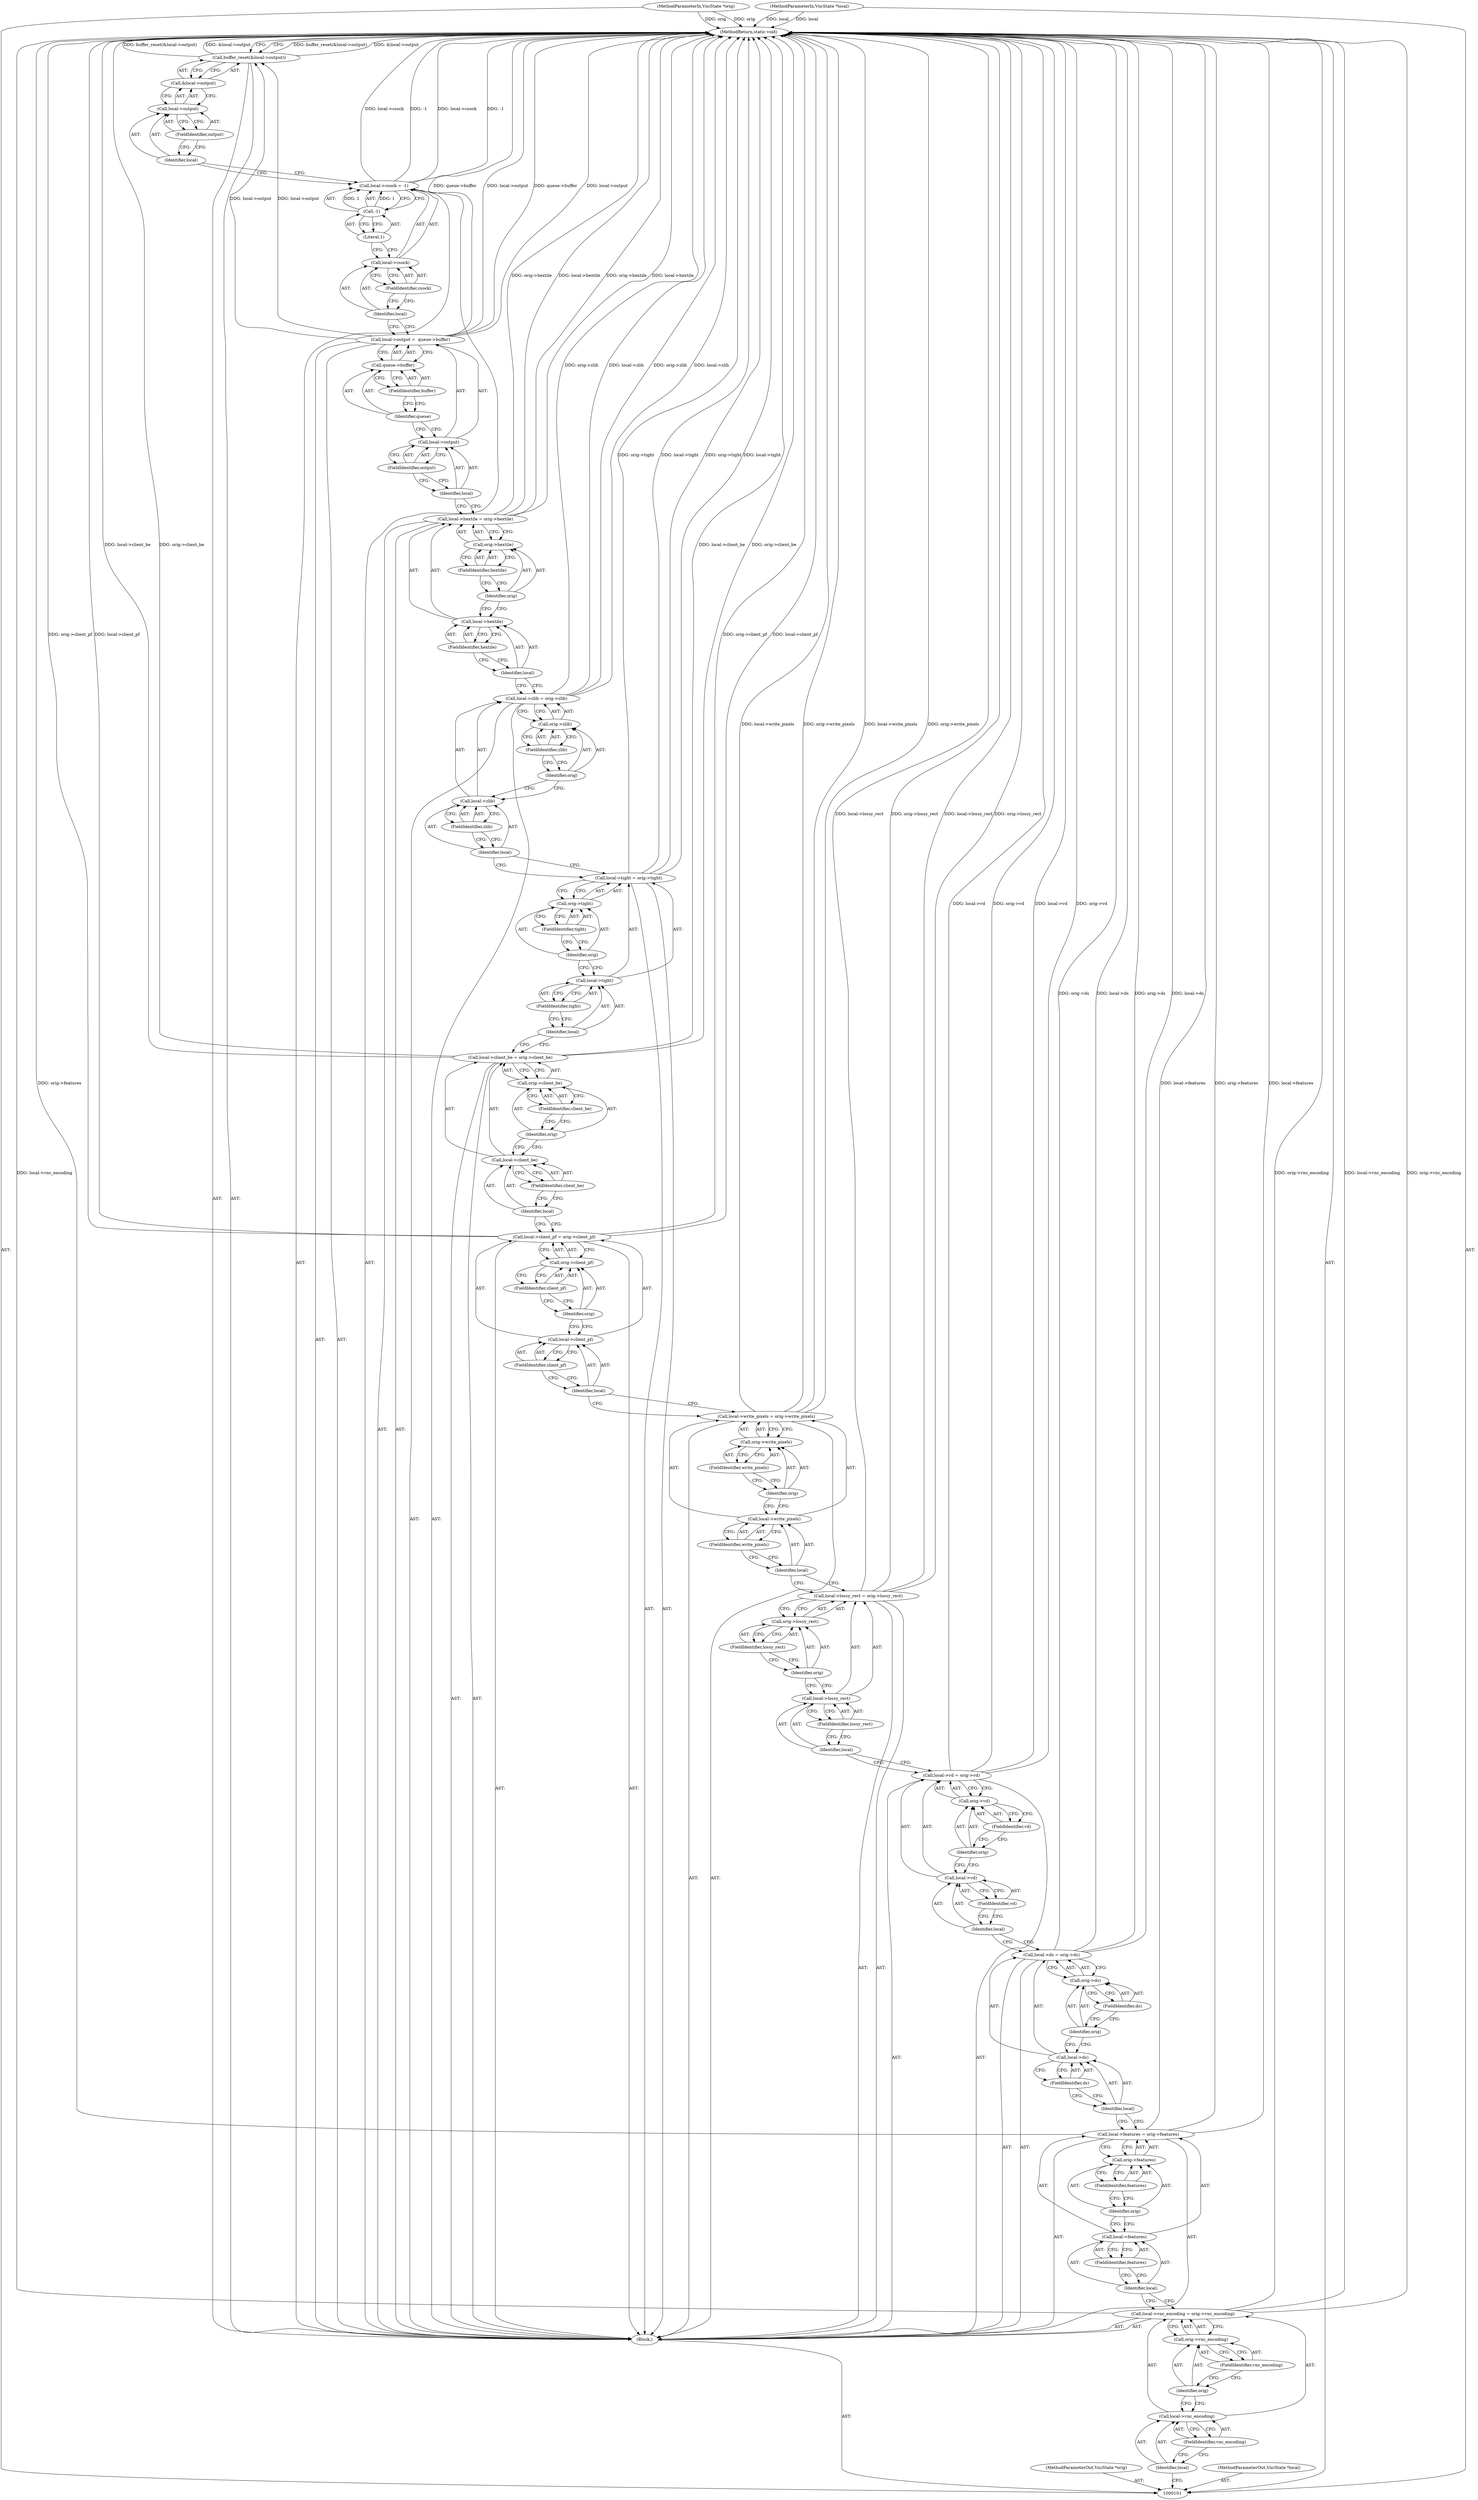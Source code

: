 digraph "0_qemu_9f64916da20eea67121d544698676295bbb105a7_9" {
"1000200" [label="(MethodReturn,static void)"];
"1000102" [label="(MethodParameterIn,VncState *orig)"];
"1000229" [label="(MethodParameterOut,VncState *orig)"];
"1000103" [label="(MethodParameterIn,VncState *local)"];
"1000230" [label="(MethodParameterOut,VncState *local)"];
"1000157" [label="(FieldIdentifier,client_be)"];
"1000158" [label="(Call,orig->client_be)"];
"1000159" [label="(Identifier,orig)"];
"1000160" [label="(FieldIdentifier,client_be)"];
"1000154" [label="(Call,local->client_be = orig->client_be)"];
"1000155" [label="(Call,local->client_be)"];
"1000156" [label="(Identifier,local)"];
"1000164" [label="(FieldIdentifier,tight)"];
"1000165" [label="(Call,orig->tight)"];
"1000166" [label="(Identifier,orig)"];
"1000167" [label="(FieldIdentifier,tight)"];
"1000161" [label="(Call,local->tight = orig->tight)"];
"1000162" [label="(Call,local->tight)"];
"1000163" [label="(Identifier,local)"];
"1000171" [label="(FieldIdentifier,zlib)"];
"1000172" [label="(Call,orig->zlib)"];
"1000173" [label="(Identifier,orig)"];
"1000174" [label="(FieldIdentifier,zlib)"];
"1000168" [label="(Call,local->zlib = orig->zlib)"];
"1000169" [label="(Call,local->zlib)"];
"1000170" [label="(Identifier,local)"];
"1000178" [label="(FieldIdentifier,hextile)"];
"1000179" [label="(Call,orig->hextile)"];
"1000180" [label="(Identifier,orig)"];
"1000181" [label="(FieldIdentifier,hextile)"];
"1000175" [label="(Call,local->hextile = orig->hextile)"];
"1000176" [label="(Call,local->hextile)"];
"1000177" [label="(Identifier,local)"];
"1000185" [label="(FieldIdentifier,output)"];
"1000186" [label="(Call,queue->buffer)"];
"1000187" [label="(Identifier,queue)"];
"1000188" [label="(FieldIdentifier,buffer)"];
"1000182" [label="(Call,local->output =  queue->buffer)"];
"1000183" [label="(Call,local->output)"];
"1000184" [label="(Identifier,local)"];
"1000192" [label="(FieldIdentifier,csock)"];
"1000193" [label="(Call,-1)"];
"1000194" [label="(Literal,1)"];
"1000189" [label="(Call,local->csock = -1)"];
"1000190" [label="(Call,local->csock)"];
"1000191" [label="(Identifier,local)"];
"1000196" [label="(Call,&local->output)"];
"1000197" [label="(Call,local->output)"];
"1000198" [label="(Identifier,local)"];
"1000199" [label="(FieldIdentifier,output)"];
"1000195" [label="(Call,buffer_reset(&local->output))"];
"1000104" [label="(Block,)"];
"1000108" [label="(FieldIdentifier,vnc_encoding)"];
"1000109" [label="(Call,orig->vnc_encoding)"];
"1000110" [label="(Identifier,orig)"];
"1000111" [label="(FieldIdentifier,vnc_encoding)"];
"1000105" [label="(Call,local->vnc_encoding = orig->vnc_encoding)"];
"1000106" [label="(Call,local->vnc_encoding)"];
"1000107" [label="(Identifier,local)"];
"1000115" [label="(FieldIdentifier,features)"];
"1000116" [label="(Call,orig->features)"];
"1000117" [label="(Identifier,orig)"];
"1000118" [label="(FieldIdentifier,features)"];
"1000112" [label="(Call,local->features = orig->features)"];
"1000113" [label="(Call,local->features)"];
"1000114" [label="(Identifier,local)"];
"1000122" [label="(FieldIdentifier,ds)"];
"1000123" [label="(Call,orig->ds)"];
"1000124" [label="(Identifier,orig)"];
"1000125" [label="(FieldIdentifier,ds)"];
"1000119" [label="(Call,local->ds = orig->ds)"];
"1000120" [label="(Call,local->ds)"];
"1000121" [label="(Identifier,local)"];
"1000129" [label="(FieldIdentifier,vd)"];
"1000130" [label="(Call,orig->vd)"];
"1000131" [label="(Identifier,orig)"];
"1000132" [label="(FieldIdentifier,vd)"];
"1000126" [label="(Call,local->vd = orig->vd)"];
"1000127" [label="(Call,local->vd)"];
"1000128" [label="(Identifier,local)"];
"1000136" [label="(FieldIdentifier,lossy_rect)"];
"1000137" [label="(Call,orig->lossy_rect)"];
"1000138" [label="(Identifier,orig)"];
"1000139" [label="(FieldIdentifier,lossy_rect)"];
"1000133" [label="(Call,local->lossy_rect = orig->lossy_rect)"];
"1000134" [label="(Call,local->lossy_rect)"];
"1000135" [label="(Identifier,local)"];
"1000143" [label="(FieldIdentifier,write_pixels)"];
"1000144" [label="(Call,orig->write_pixels)"];
"1000145" [label="(Identifier,orig)"];
"1000146" [label="(FieldIdentifier,write_pixels)"];
"1000140" [label="(Call,local->write_pixels = orig->write_pixels)"];
"1000141" [label="(Call,local->write_pixels)"];
"1000142" [label="(Identifier,local)"];
"1000150" [label="(FieldIdentifier,client_pf)"];
"1000151" [label="(Call,orig->client_pf)"];
"1000152" [label="(Identifier,orig)"];
"1000153" [label="(FieldIdentifier,client_pf)"];
"1000147" [label="(Call,local->client_pf = orig->client_pf)"];
"1000148" [label="(Call,local->client_pf)"];
"1000149" [label="(Identifier,local)"];
"1000200" -> "1000101"  [label="AST: "];
"1000200" -> "1000195"  [label="CFG: "];
"1000168" -> "1000200"  [label="DDG: orig->zlib"];
"1000168" -> "1000200"  [label="DDG: local->zlib"];
"1000147" -> "1000200"  [label="DDG: orig->client_pf"];
"1000147" -> "1000200"  [label="DDG: local->client_pf"];
"1000175" -> "1000200"  [label="DDG: orig->hextile"];
"1000175" -> "1000200"  [label="DDG: local->hextile"];
"1000126" -> "1000200"  [label="DDG: local->vd"];
"1000126" -> "1000200"  [label="DDG: orig->vd"];
"1000161" -> "1000200"  [label="DDG: orig->tight"];
"1000161" -> "1000200"  [label="DDG: local->tight"];
"1000182" -> "1000200"  [label="DDG: queue->buffer"];
"1000182" -> "1000200"  [label="DDG: local->output"];
"1000189" -> "1000200"  [label="DDG: local->csock"];
"1000189" -> "1000200"  [label="DDG: -1"];
"1000119" -> "1000200"  [label="DDG: orig->ds"];
"1000119" -> "1000200"  [label="DDG: local->ds"];
"1000140" -> "1000200"  [label="DDG: local->write_pixels"];
"1000140" -> "1000200"  [label="DDG: orig->write_pixels"];
"1000195" -> "1000200"  [label="DDG: buffer_reset(&local->output)"];
"1000195" -> "1000200"  [label="DDG: &local->output"];
"1000154" -> "1000200"  [label="DDG: local->client_be"];
"1000154" -> "1000200"  [label="DDG: orig->client_be"];
"1000133" -> "1000200"  [label="DDG: local->lossy_rect"];
"1000133" -> "1000200"  [label="DDG: orig->lossy_rect"];
"1000103" -> "1000200"  [label="DDG: local"];
"1000102" -> "1000200"  [label="DDG: orig"];
"1000112" -> "1000200"  [label="DDG: local->features"];
"1000112" -> "1000200"  [label="DDG: orig->features"];
"1000105" -> "1000200"  [label="DDG: local->vnc_encoding"];
"1000105" -> "1000200"  [label="DDG: orig->vnc_encoding"];
"1000102" -> "1000101"  [label="AST: "];
"1000102" -> "1000200"  [label="DDG: orig"];
"1000229" -> "1000101"  [label="AST: "];
"1000103" -> "1000101"  [label="AST: "];
"1000103" -> "1000200"  [label="DDG: local"];
"1000230" -> "1000101"  [label="AST: "];
"1000157" -> "1000155"  [label="AST: "];
"1000157" -> "1000156"  [label="CFG: "];
"1000155" -> "1000157"  [label="CFG: "];
"1000158" -> "1000154"  [label="AST: "];
"1000158" -> "1000160"  [label="CFG: "];
"1000159" -> "1000158"  [label="AST: "];
"1000160" -> "1000158"  [label="AST: "];
"1000154" -> "1000158"  [label="CFG: "];
"1000159" -> "1000158"  [label="AST: "];
"1000159" -> "1000155"  [label="CFG: "];
"1000160" -> "1000159"  [label="CFG: "];
"1000160" -> "1000158"  [label="AST: "];
"1000160" -> "1000159"  [label="CFG: "];
"1000158" -> "1000160"  [label="CFG: "];
"1000154" -> "1000104"  [label="AST: "];
"1000154" -> "1000158"  [label="CFG: "];
"1000155" -> "1000154"  [label="AST: "];
"1000158" -> "1000154"  [label="AST: "];
"1000163" -> "1000154"  [label="CFG: "];
"1000154" -> "1000200"  [label="DDG: local->client_be"];
"1000154" -> "1000200"  [label="DDG: orig->client_be"];
"1000155" -> "1000154"  [label="AST: "];
"1000155" -> "1000157"  [label="CFG: "];
"1000156" -> "1000155"  [label="AST: "];
"1000157" -> "1000155"  [label="AST: "];
"1000159" -> "1000155"  [label="CFG: "];
"1000156" -> "1000155"  [label="AST: "];
"1000156" -> "1000147"  [label="CFG: "];
"1000157" -> "1000156"  [label="CFG: "];
"1000164" -> "1000162"  [label="AST: "];
"1000164" -> "1000163"  [label="CFG: "];
"1000162" -> "1000164"  [label="CFG: "];
"1000165" -> "1000161"  [label="AST: "];
"1000165" -> "1000167"  [label="CFG: "];
"1000166" -> "1000165"  [label="AST: "];
"1000167" -> "1000165"  [label="AST: "];
"1000161" -> "1000165"  [label="CFG: "];
"1000166" -> "1000165"  [label="AST: "];
"1000166" -> "1000162"  [label="CFG: "];
"1000167" -> "1000166"  [label="CFG: "];
"1000167" -> "1000165"  [label="AST: "];
"1000167" -> "1000166"  [label="CFG: "];
"1000165" -> "1000167"  [label="CFG: "];
"1000161" -> "1000104"  [label="AST: "];
"1000161" -> "1000165"  [label="CFG: "];
"1000162" -> "1000161"  [label="AST: "];
"1000165" -> "1000161"  [label="AST: "];
"1000170" -> "1000161"  [label="CFG: "];
"1000161" -> "1000200"  [label="DDG: orig->tight"];
"1000161" -> "1000200"  [label="DDG: local->tight"];
"1000162" -> "1000161"  [label="AST: "];
"1000162" -> "1000164"  [label="CFG: "];
"1000163" -> "1000162"  [label="AST: "];
"1000164" -> "1000162"  [label="AST: "];
"1000166" -> "1000162"  [label="CFG: "];
"1000163" -> "1000162"  [label="AST: "];
"1000163" -> "1000154"  [label="CFG: "];
"1000164" -> "1000163"  [label="CFG: "];
"1000171" -> "1000169"  [label="AST: "];
"1000171" -> "1000170"  [label="CFG: "];
"1000169" -> "1000171"  [label="CFG: "];
"1000172" -> "1000168"  [label="AST: "];
"1000172" -> "1000174"  [label="CFG: "];
"1000173" -> "1000172"  [label="AST: "];
"1000174" -> "1000172"  [label="AST: "];
"1000168" -> "1000172"  [label="CFG: "];
"1000173" -> "1000172"  [label="AST: "];
"1000173" -> "1000169"  [label="CFG: "];
"1000174" -> "1000173"  [label="CFG: "];
"1000174" -> "1000172"  [label="AST: "];
"1000174" -> "1000173"  [label="CFG: "];
"1000172" -> "1000174"  [label="CFG: "];
"1000168" -> "1000104"  [label="AST: "];
"1000168" -> "1000172"  [label="CFG: "];
"1000169" -> "1000168"  [label="AST: "];
"1000172" -> "1000168"  [label="AST: "];
"1000177" -> "1000168"  [label="CFG: "];
"1000168" -> "1000200"  [label="DDG: orig->zlib"];
"1000168" -> "1000200"  [label="DDG: local->zlib"];
"1000169" -> "1000168"  [label="AST: "];
"1000169" -> "1000171"  [label="CFG: "];
"1000170" -> "1000169"  [label="AST: "];
"1000171" -> "1000169"  [label="AST: "];
"1000173" -> "1000169"  [label="CFG: "];
"1000170" -> "1000169"  [label="AST: "];
"1000170" -> "1000161"  [label="CFG: "];
"1000171" -> "1000170"  [label="CFG: "];
"1000178" -> "1000176"  [label="AST: "];
"1000178" -> "1000177"  [label="CFG: "];
"1000176" -> "1000178"  [label="CFG: "];
"1000179" -> "1000175"  [label="AST: "];
"1000179" -> "1000181"  [label="CFG: "];
"1000180" -> "1000179"  [label="AST: "];
"1000181" -> "1000179"  [label="AST: "];
"1000175" -> "1000179"  [label="CFG: "];
"1000180" -> "1000179"  [label="AST: "];
"1000180" -> "1000176"  [label="CFG: "];
"1000181" -> "1000180"  [label="CFG: "];
"1000181" -> "1000179"  [label="AST: "];
"1000181" -> "1000180"  [label="CFG: "];
"1000179" -> "1000181"  [label="CFG: "];
"1000175" -> "1000104"  [label="AST: "];
"1000175" -> "1000179"  [label="CFG: "];
"1000176" -> "1000175"  [label="AST: "];
"1000179" -> "1000175"  [label="AST: "];
"1000184" -> "1000175"  [label="CFG: "];
"1000175" -> "1000200"  [label="DDG: orig->hextile"];
"1000175" -> "1000200"  [label="DDG: local->hextile"];
"1000176" -> "1000175"  [label="AST: "];
"1000176" -> "1000178"  [label="CFG: "];
"1000177" -> "1000176"  [label="AST: "];
"1000178" -> "1000176"  [label="AST: "];
"1000180" -> "1000176"  [label="CFG: "];
"1000177" -> "1000176"  [label="AST: "];
"1000177" -> "1000168"  [label="CFG: "];
"1000178" -> "1000177"  [label="CFG: "];
"1000185" -> "1000183"  [label="AST: "];
"1000185" -> "1000184"  [label="CFG: "];
"1000183" -> "1000185"  [label="CFG: "];
"1000186" -> "1000182"  [label="AST: "];
"1000186" -> "1000188"  [label="CFG: "];
"1000187" -> "1000186"  [label="AST: "];
"1000188" -> "1000186"  [label="AST: "];
"1000182" -> "1000186"  [label="CFG: "];
"1000187" -> "1000186"  [label="AST: "];
"1000187" -> "1000183"  [label="CFG: "];
"1000188" -> "1000187"  [label="CFG: "];
"1000188" -> "1000186"  [label="AST: "];
"1000188" -> "1000187"  [label="CFG: "];
"1000186" -> "1000188"  [label="CFG: "];
"1000182" -> "1000104"  [label="AST: "];
"1000182" -> "1000186"  [label="CFG: "];
"1000183" -> "1000182"  [label="AST: "];
"1000186" -> "1000182"  [label="AST: "];
"1000191" -> "1000182"  [label="CFG: "];
"1000182" -> "1000200"  [label="DDG: queue->buffer"];
"1000182" -> "1000200"  [label="DDG: local->output"];
"1000182" -> "1000195"  [label="DDG: local->output"];
"1000183" -> "1000182"  [label="AST: "];
"1000183" -> "1000185"  [label="CFG: "];
"1000184" -> "1000183"  [label="AST: "];
"1000185" -> "1000183"  [label="AST: "];
"1000187" -> "1000183"  [label="CFG: "];
"1000184" -> "1000183"  [label="AST: "];
"1000184" -> "1000175"  [label="CFG: "];
"1000185" -> "1000184"  [label="CFG: "];
"1000192" -> "1000190"  [label="AST: "];
"1000192" -> "1000191"  [label="CFG: "];
"1000190" -> "1000192"  [label="CFG: "];
"1000193" -> "1000189"  [label="AST: "];
"1000193" -> "1000194"  [label="CFG: "];
"1000194" -> "1000193"  [label="AST: "];
"1000189" -> "1000193"  [label="CFG: "];
"1000193" -> "1000189"  [label="DDG: 1"];
"1000194" -> "1000193"  [label="AST: "];
"1000194" -> "1000190"  [label="CFG: "];
"1000193" -> "1000194"  [label="CFG: "];
"1000189" -> "1000104"  [label="AST: "];
"1000189" -> "1000193"  [label="CFG: "];
"1000190" -> "1000189"  [label="AST: "];
"1000193" -> "1000189"  [label="AST: "];
"1000198" -> "1000189"  [label="CFG: "];
"1000189" -> "1000200"  [label="DDG: local->csock"];
"1000189" -> "1000200"  [label="DDG: -1"];
"1000193" -> "1000189"  [label="DDG: 1"];
"1000190" -> "1000189"  [label="AST: "];
"1000190" -> "1000192"  [label="CFG: "];
"1000191" -> "1000190"  [label="AST: "];
"1000192" -> "1000190"  [label="AST: "];
"1000194" -> "1000190"  [label="CFG: "];
"1000191" -> "1000190"  [label="AST: "];
"1000191" -> "1000182"  [label="CFG: "];
"1000192" -> "1000191"  [label="CFG: "];
"1000196" -> "1000195"  [label="AST: "];
"1000196" -> "1000197"  [label="CFG: "];
"1000197" -> "1000196"  [label="AST: "];
"1000195" -> "1000196"  [label="CFG: "];
"1000197" -> "1000196"  [label="AST: "];
"1000197" -> "1000199"  [label="CFG: "];
"1000198" -> "1000197"  [label="AST: "];
"1000199" -> "1000197"  [label="AST: "];
"1000196" -> "1000197"  [label="CFG: "];
"1000198" -> "1000197"  [label="AST: "];
"1000198" -> "1000189"  [label="CFG: "];
"1000199" -> "1000198"  [label="CFG: "];
"1000199" -> "1000197"  [label="AST: "];
"1000199" -> "1000198"  [label="CFG: "];
"1000197" -> "1000199"  [label="CFG: "];
"1000195" -> "1000104"  [label="AST: "];
"1000195" -> "1000196"  [label="CFG: "];
"1000196" -> "1000195"  [label="AST: "];
"1000200" -> "1000195"  [label="CFG: "];
"1000195" -> "1000200"  [label="DDG: buffer_reset(&local->output)"];
"1000195" -> "1000200"  [label="DDG: &local->output"];
"1000182" -> "1000195"  [label="DDG: local->output"];
"1000104" -> "1000101"  [label="AST: "];
"1000105" -> "1000104"  [label="AST: "];
"1000112" -> "1000104"  [label="AST: "];
"1000119" -> "1000104"  [label="AST: "];
"1000126" -> "1000104"  [label="AST: "];
"1000133" -> "1000104"  [label="AST: "];
"1000140" -> "1000104"  [label="AST: "];
"1000147" -> "1000104"  [label="AST: "];
"1000154" -> "1000104"  [label="AST: "];
"1000161" -> "1000104"  [label="AST: "];
"1000168" -> "1000104"  [label="AST: "];
"1000175" -> "1000104"  [label="AST: "];
"1000182" -> "1000104"  [label="AST: "];
"1000189" -> "1000104"  [label="AST: "];
"1000195" -> "1000104"  [label="AST: "];
"1000108" -> "1000106"  [label="AST: "];
"1000108" -> "1000107"  [label="CFG: "];
"1000106" -> "1000108"  [label="CFG: "];
"1000109" -> "1000105"  [label="AST: "];
"1000109" -> "1000111"  [label="CFG: "];
"1000110" -> "1000109"  [label="AST: "];
"1000111" -> "1000109"  [label="AST: "];
"1000105" -> "1000109"  [label="CFG: "];
"1000110" -> "1000109"  [label="AST: "];
"1000110" -> "1000106"  [label="CFG: "];
"1000111" -> "1000110"  [label="CFG: "];
"1000111" -> "1000109"  [label="AST: "];
"1000111" -> "1000110"  [label="CFG: "];
"1000109" -> "1000111"  [label="CFG: "];
"1000105" -> "1000104"  [label="AST: "];
"1000105" -> "1000109"  [label="CFG: "];
"1000106" -> "1000105"  [label="AST: "];
"1000109" -> "1000105"  [label="AST: "];
"1000114" -> "1000105"  [label="CFG: "];
"1000105" -> "1000200"  [label="DDG: local->vnc_encoding"];
"1000105" -> "1000200"  [label="DDG: orig->vnc_encoding"];
"1000106" -> "1000105"  [label="AST: "];
"1000106" -> "1000108"  [label="CFG: "];
"1000107" -> "1000106"  [label="AST: "];
"1000108" -> "1000106"  [label="AST: "];
"1000110" -> "1000106"  [label="CFG: "];
"1000107" -> "1000106"  [label="AST: "];
"1000107" -> "1000101"  [label="CFG: "];
"1000108" -> "1000107"  [label="CFG: "];
"1000115" -> "1000113"  [label="AST: "];
"1000115" -> "1000114"  [label="CFG: "];
"1000113" -> "1000115"  [label="CFG: "];
"1000116" -> "1000112"  [label="AST: "];
"1000116" -> "1000118"  [label="CFG: "];
"1000117" -> "1000116"  [label="AST: "];
"1000118" -> "1000116"  [label="AST: "];
"1000112" -> "1000116"  [label="CFG: "];
"1000117" -> "1000116"  [label="AST: "];
"1000117" -> "1000113"  [label="CFG: "];
"1000118" -> "1000117"  [label="CFG: "];
"1000118" -> "1000116"  [label="AST: "];
"1000118" -> "1000117"  [label="CFG: "];
"1000116" -> "1000118"  [label="CFG: "];
"1000112" -> "1000104"  [label="AST: "];
"1000112" -> "1000116"  [label="CFG: "];
"1000113" -> "1000112"  [label="AST: "];
"1000116" -> "1000112"  [label="AST: "];
"1000121" -> "1000112"  [label="CFG: "];
"1000112" -> "1000200"  [label="DDG: local->features"];
"1000112" -> "1000200"  [label="DDG: orig->features"];
"1000113" -> "1000112"  [label="AST: "];
"1000113" -> "1000115"  [label="CFG: "];
"1000114" -> "1000113"  [label="AST: "];
"1000115" -> "1000113"  [label="AST: "];
"1000117" -> "1000113"  [label="CFG: "];
"1000114" -> "1000113"  [label="AST: "];
"1000114" -> "1000105"  [label="CFG: "];
"1000115" -> "1000114"  [label="CFG: "];
"1000122" -> "1000120"  [label="AST: "];
"1000122" -> "1000121"  [label="CFG: "];
"1000120" -> "1000122"  [label="CFG: "];
"1000123" -> "1000119"  [label="AST: "];
"1000123" -> "1000125"  [label="CFG: "];
"1000124" -> "1000123"  [label="AST: "];
"1000125" -> "1000123"  [label="AST: "];
"1000119" -> "1000123"  [label="CFG: "];
"1000124" -> "1000123"  [label="AST: "];
"1000124" -> "1000120"  [label="CFG: "];
"1000125" -> "1000124"  [label="CFG: "];
"1000125" -> "1000123"  [label="AST: "];
"1000125" -> "1000124"  [label="CFG: "];
"1000123" -> "1000125"  [label="CFG: "];
"1000119" -> "1000104"  [label="AST: "];
"1000119" -> "1000123"  [label="CFG: "];
"1000120" -> "1000119"  [label="AST: "];
"1000123" -> "1000119"  [label="AST: "];
"1000128" -> "1000119"  [label="CFG: "];
"1000119" -> "1000200"  [label="DDG: orig->ds"];
"1000119" -> "1000200"  [label="DDG: local->ds"];
"1000120" -> "1000119"  [label="AST: "];
"1000120" -> "1000122"  [label="CFG: "];
"1000121" -> "1000120"  [label="AST: "];
"1000122" -> "1000120"  [label="AST: "];
"1000124" -> "1000120"  [label="CFG: "];
"1000121" -> "1000120"  [label="AST: "];
"1000121" -> "1000112"  [label="CFG: "];
"1000122" -> "1000121"  [label="CFG: "];
"1000129" -> "1000127"  [label="AST: "];
"1000129" -> "1000128"  [label="CFG: "];
"1000127" -> "1000129"  [label="CFG: "];
"1000130" -> "1000126"  [label="AST: "];
"1000130" -> "1000132"  [label="CFG: "];
"1000131" -> "1000130"  [label="AST: "];
"1000132" -> "1000130"  [label="AST: "];
"1000126" -> "1000130"  [label="CFG: "];
"1000131" -> "1000130"  [label="AST: "];
"1000131" -> "1000127"  [label="CFG: "];
"1000132" -> "1000131"  [label="CFG: "];
"1000132" -> "1000130"  [label="AST: "];
"1000132" -> "1000131"  [label="CFG: "];
"1000130" -> "1000132"  [label="CFG: "];
"1000126" -> "1000104"  [label="AST: "];
"1000126" -> "1000130"  [label="CFG: "];
"1000127" -> "1000126"  [label="AST: "];
"1000130" -> "1000126"  [label="AST: "];
"1000135" -> "1000126"  [label="CFG: "];
"1000126" -> "1000200"  [label="DDG: local->vd"];
"1000126" -> "1000200"  [label="DDG: orig->vd"];
"1000127" -> "1000126"  [label="AST: "];
"1000127" -> "1000129"  [label="CFG: "];
"1000128" -> "1000127"  [label="AST: "];
"1000129" -> "1000127"  [label="AST: "];
"1000131" -> "1000127"  [label="CFG: "];
"1000128" -> "1000127"  [label="AST: "];
"1000128" -> "1000119"  [label="CFG: "];
"1000129" -> "1000128"  [label="CFG: "];
"1000136" -> "1000134"  [label="AST: "];
"1000136" -> "1000135"  [label="CFG: "];
"1000134" -> "1000136"  [label="CFG: "];
"1000137" -> "1000133"  [label="AST: "];
"1000137" -> "1000139"  [label="CFG: "];
"1000138" -> "1000137"  [label="AST: "];
"1000139" -> "1000137"  [label="AST: "];
"1000133" -> "1000137"  [label="CFG: "];
"1000138" -> "1000137"  [label="AST: "];
"1000138" -> "1000134"  [label="CFG: "];
"1000139" -> "1000138"  [label="CFG: "];
"1000139" -> "1000137"  [label="AST: "];
"1000139" -> "1000138"  [label="CFG: "];
"1000137" -> "1000139"  [label="CFG: "];
"1000133" -> "1000104"  [label="AST: "];
"1000133" -> "1000137"  [label="CFG: "];
"1000134" -> "1000133"  [label="AST: "];
"1000137" -> "1000133"  [label="AST: "];
"1000142" -> "1000133"  [label="CFG: "];
"1000133" -> "1000200"  [label="DDG: local->lossy_rect"];
"1000133" -> "1000200"  [label="DDG: orig->lossy_rect"];
"1000134" -> "1000133"  [label="AST: "];
"1000134" -> "1000136"  [label="CFG: "];
"1000135" -> "1000134"  [label="AST: "];
"1000136" -> "1000134"  [label="AST: "];
"1000138" -> "1000134"  [label="CFG: "];
"1000135" -> "1000134"  [label="AST: "];
"1000135" -> "1000126"  [label="CFG: "];
"1000136" -> "1000135"  [label="CFG: "];
"1000143" -> "1000141"  [label="AST: "];
"1000143" -> "1000142"  [label="CFG: "];
"1000141" -> "1000143"  [label="CFG: "];
"1000144" -> "1000140"  [label="AST: "];
"1000144" -> "1000146"  [label="CFG: "];
"1000145" -> "1000144"  [label="AST: "];
"1000146" -> "1000144"  [label="AST: "];
"1000140" -> "1000144"  [label="CFG: "];
"1000145" -> "1000144"  [label="AST: "];
"1000145" -> "1000141"  [label="CFG: "];
"1000146" -> "1000145"  [label="CFG: "];
"1000146" -> "1000144"  [label="AST: "];
"1000146" -> "1000145"  [label="CFG: "];
"1000144" -> "1000146"  [label="CFG: "];
"1000140" -> "1000104"  [label="AST: "];
"1000140" -> "1000144"  [label="CFG: "];
"1000141" -> "1000140"  [label="AST: "];
"1000144" -> "1000140"  [label="AST: "];
"1000149" -> "1000140"  [label="CFG: "];
"1000140" -> "1000200"  [label="DDG: local->write_pixels"];
"1000140" -> "1000200"  [label="DDG: orig->write_pixels"];
"1000141" -> "1000140"  [label="AST: "];
"1000141" -> "1000143"  [label="CFG: "];
"1000142" -> "1000141"  [label="AST: "];
"1000143" -> "1000141"  [label="AST: "];
"1000145" -> "1000141"  [label="CFG: "];
"1000142" -> "1000141"  [label="AST: "];
"1000142" -> "1000133"  [label="CFG: "];
"1000143" -> "1000142"  [label="CFG: "];
"1000150" -> "1000148"  [label="AST: "];
"1000150" -> "1000149"  [label="CFG: "];
"1000148" -> "1000150"  [label="CFG: "];
"1000151" -> "1000147"  [label="AST: "];
"1000151" -> "1000153"  [label="CFG: "];
"1000152" -> "1000151"  [label="AST: "];
"1000153" -> "1000151"  [label="AST: "];
"1000147" -> "1000151"  [label="CFG: "];
"1000152" -> "1000151"  [label="AST: "];
"1000152" -> "1000148"  [label="CFG: "];
"1000153" -> "1000152"  [label="CFG: "];
"1000153" -> "1000151"  [label="AST: "];
"1000153" -> "1000152"  [label="CFG: "];
"1000151" -> "1000153"  [label="CFG: "];
"1000147" -> "1000104"  [label="AST: "];
"1000147" -> "1000151"  [label="CFG: "];
"1000148" -> "1000147"  [label="AST: "];
"1000151" -> "1000147"  [label="AST: "];
"1000156" -> "1000147"  [label="CFG: "];
"1000147" -> "1000200"  [label="DDG: orig->client_pf"];
"1000147" -> "1000200"  [label="DDG: local->client_pf"];
"1000148" -> "1000147"  [label="AST: "];
"1000148" -> "1000150"  [label="CFG: "];
"1000149" -> "1000148"  [label="AST: "];
"1000150" -> "1000148"  [label="AST: "];
"1000152" -> "1000148"  [label="CFG: "];
"1000149" -> "1000148"  [label="AST: "];
"1000149" -> "1000140"  [label="CFG: "];
"1000150" -> "1000149"  [label="CFG: "];
}
